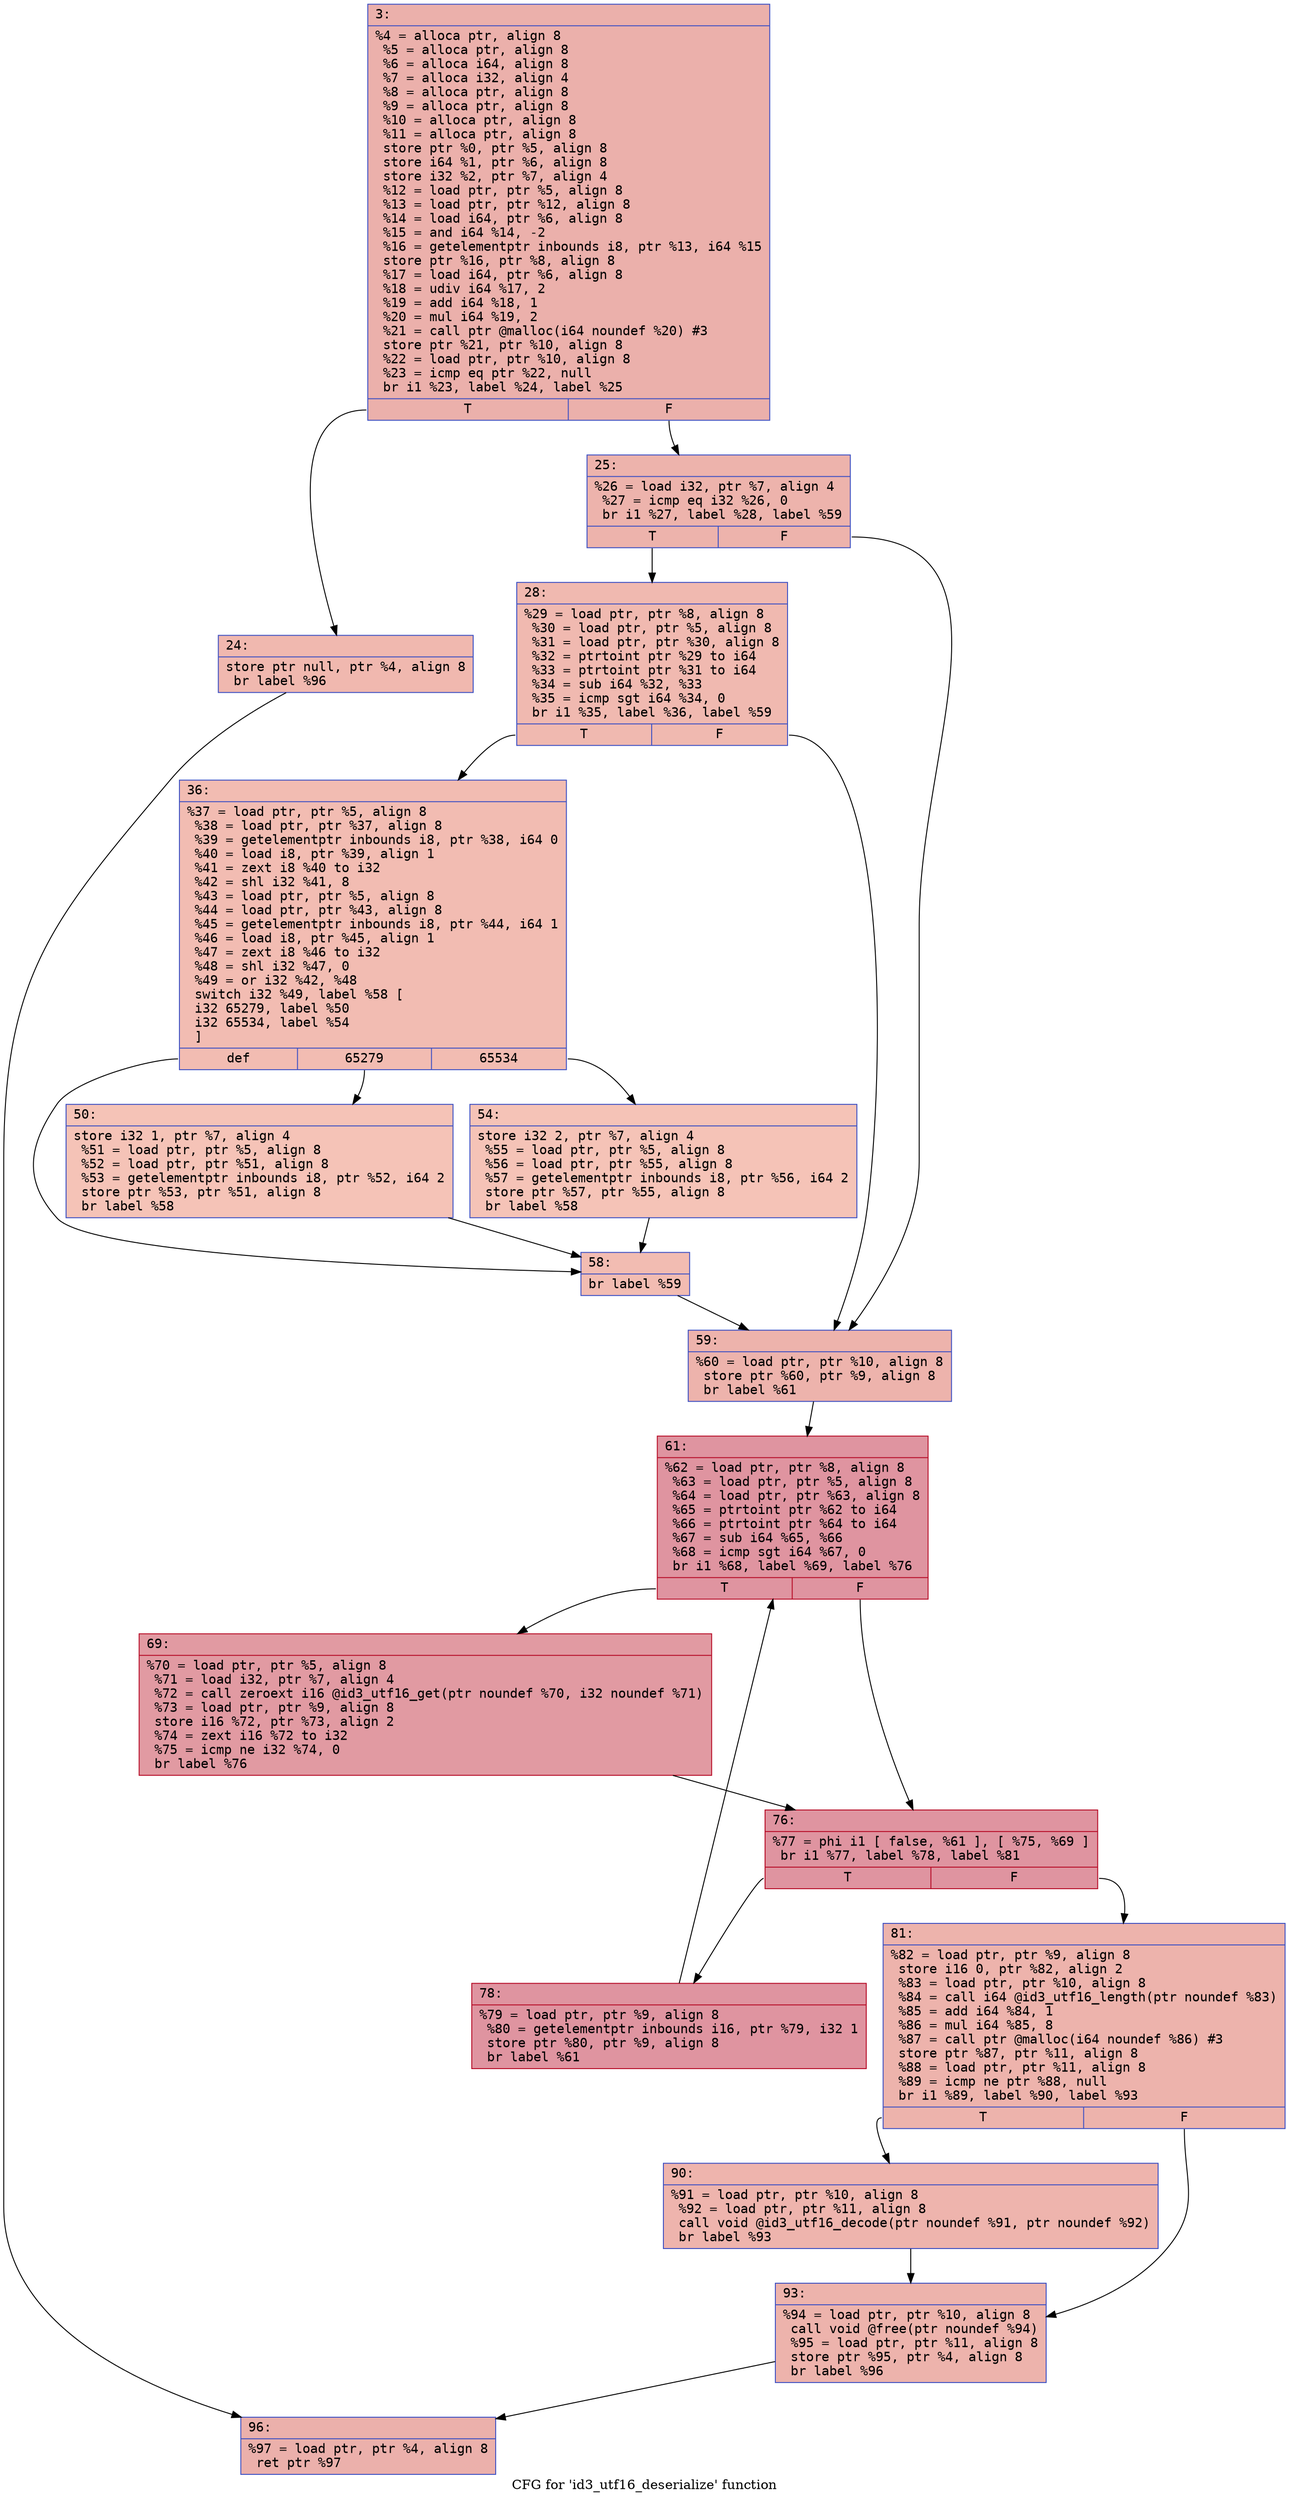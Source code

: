 digraph "CFG for 'id3_utf16_deserialize' function" {
	label="CFG for 'id3_utf16_deserialize' function";

	Node0x6000021e3610 [shape=record,color="#3d50c3ff", style=filled, fillcolor="#d24b4070" fontname="Courier",label="{3:\l|  %4 = alloca ptr, align 8\l  %5 = alloca ptr, align 8\l  %6 = alloca i64, align 8\l  %7 = alloca i32, align 4\l  %8 = alloca ptr, align 8\l  %9 = alloca ptr, align 8\l  %10 = alloca ptr, align 8\l  %11 = alloca ptr, align 8\l  store ptr %0, ptr %5, align 8\l  store i64 %1, ptr %6, align 8\l  store i32 %2, ptr %7, align 4\l  %12 = load ptr, ptr %5, align 8\l  %13 = load ptr, ptr %12, align 8\l  %14 = load i64, ptr %6, align 8\l  %15 = and i64 %14, -2\l  %16 = getelementptr inbounds i8, ptr %13, i64 %15\l  store ptr %16, ptr %8, align 8\l  %17 = load i64, ptr %6, align 8\l  %18 = udiv i64 %17, 2\l  %19 = add i64 %18, 1\l  %20 = mul i64 %19, 2\l  %21 = call ptr @malloc(i64 noundef %20) #3\l  store ptr %21, ptr %10, align 8\l  %22 = load ptr, ptr %10, align 8\l  %23 = icmp eq ptr %22, null\l  br i1 %23, label %24, label %25\l|{<s0>T|<s1>F}}"];
	Node0x6000021e3610:s0 -> Node0x6000021e3660[tooltip="3 -> 24\nProbability 37.50%" ];
	Node0x6000021e3610:s1 -> Node0x6000021e36b0[tooltip="3 -> 25\nProbability 62.50%" ];
	Node0x6000021e3660 [shape=record,color="#3d50c3ff", style=filled, fillcolor="#dc5d4a70" fontname="Courier",label="{24:\l|  store ptr null, ptr %4, align 8\l  br label %96\l}"];
	Node0x6000021e3660 -> Node0x6000021e3b10[tooltip="24 -> 96\nProbability 100.00%" ];
	Node0x6000021e36b0 [shape=record,color="#3d50c3ff", style=filled, fillcolor="#d6524470" fontname="Courier",label="{25:\l|  %26 = load i32, ptr %7, align 4\l  %27 = icmp eq i32 %26, 0\l  br i1 %27, label %28, label %59\l|{<s0>T|<s1>F}}"];
	Node0x6000021e36b0:s0 -> Node0x6000021e3700[tooltip="25 -> 28\nProbability 37.50%" ];
	Node0x6000021e36b0:s1 -> Node0x6000021e3890[tooltip="25 -> 59\nProbability 62.50%" ];
	Node0x6000021e3700 [shape=record,color="#3d50c3ff", style=filled, fillcolor="#de614d70" fontname="Courier",label="{28:\l|  %29 = load ptr, ptr %8, align 8\l  %30 = load ptr, ptr %5, align 8\l  %31 = load ptr, ptr %30, align 8\l  %32 = ptrtoint ptr %29 to i64\l  %33 = ptrtoint ptr %31 to i64\l  %34 = sub i64 %32, %33\l  %35 = icmp sgt i64 %34, 0\l  br i1 %35, label %36, label %59\l|{<s0>T|<s1>F}}"];
	Node0x6000021e3700:s0 -> Node0x6000021e3750[tooltip="28 -> 36\nProbability 62.50%" ];
	Node0x6000021e3700:s1 -> Node0x6000021e3890[tooltip="28 -> 59\nProbability 37.50%" ];
	Node0x6000021e3750 [shape=record,color="#3d50c3ff", style=filled, fillcolor="#e1675170" fontname="Courier",label="{36:\l|  %37 = load ptr, ptr %5, align 8\l  %38 = load ptr, ptr %37, align 8\l  %39 = getelementptr inbounds i8, ptr %38, i64 0\l  %40 = load i8, ptr %39, align 1\l  %41 = zext i8 %40 to i32\l  %42 = shl i32 %41, 8\l  %43 = load ptr, ptr %5, align 8\l  %44 = load ptr, ptr %43, align 8\l  %45 = getelementptr inbounds i8, ptr %44, i64 1\l  %46 = load i8, ptr %45, align 1\l  %47 = zext i8 %46 to i32\l  %48 = shl i32 %47, 0\l  %49 = or i32 %42, %48\l  switch i32 %49, label %58 [\l    i32 65279, label %50\l    i32 65534, label %54\l  ]\l|{<s0>def|<s1>65279|<s2>65534}}"];
	Node0x6000021e3750:s0 -> Node0x6000021e3840[tooltip="36 -> 58\nProbability 33.33%" ];
	Node0x6000021e3750:s1 -> Node0x6000021e37a0[tooltip="36 -> 50\nProbability 33.33%" ];
	Node0x6000021e3750:s2 -> Node0x6000021e37f0[tooltip="36 -> 54\nProbability 33.33%" ];
	Node0x6000021e37a0 [shape=record,color="#3d50c3ff", style=filled, fillcolor="#e8765c70" fontname="Courier",label="{50:\l|  store i32 1, ptr %7, align 4\l  %51 = load ptr, ptr %5, align 8\l  %52 = load ptr, ptr %51, align 8\l  %53 = getelementptr inbounds i8, ptr %52, i64 2\l  store ptr %53, ptr %51, align 8\l  br label %58\l}"];
	Node0x6000021e37a0 -> Node0x6000021e3840[tooltip="50 -> 58\nProbability 100.00%" ];
	Node0x6000021e37f0 [shape=record,color="#3d50c3ff", style=filled, fillcolor="#e8765c70" fontname="Courier",label="{54:\l|  store i32 2, ptr %7, align 4\l  %55 = load ptr, ptr %5, align 8\l  %56 = load ptr, ptr %55, align 8\l  %57 = getelementptr inbounds i8, ptr %56, i64 2\l  store ptr %57, ptr %55, align 8\l  br label %58\l}"];
	Node0x6000021e37f0 -> Node0x6000021e3840[tooltip="54 -> 58\nProbability 100.00%" ];
	Node0x6000021e3840 [shape=record,color="#3d50c3ff", style=filled, fillcolor="#e1675170" fontname="Courier",label="{58:\l|  br label %59\l}"];
	Node0x6000021e3840 -> Node0x6000021e3890[tooltip="58 -> 59\nProbability 100.00%" ];
	Node0x6000021e3890 [shape=record,color="#3d50c3ff", style=filled, fillcolor="#d6524470" fontname="Courier",label="{59:\l|  %60 = load ptr, ptr %10, align 8\l  store ptr %60, ptr %9, align 8\l  br label %61\l}"];
	Node0x6000021e3890 -> Node0x6000021e38e0[tooltip="59 -> 61\nProbability 100.00%" ];
	Node0x6000021e38e0 [shape=record,color="#b70d28ff", style=filled, fillcolor="#b70d2870" fontname="Courier",label="{61:\l|  %62 = load ptr, ptr %8, align 8\l  %63 = load ptr, ptr %5, align 8\l  %64 = load ptr, ptr %63, align 8\l  %65 = ptrtoint ptr %62 to i64\l  %66 = ptrtoint ptr %64 to i64\l  %67 = sub i64 %65, %66\l  %68 = icmp sgt i64 %67, 0\l  br i1 %68, label %69, label %76\l|{<s0>T|<s1>F}}"];
	Node0x6000021e38e0:s0 -> Node0x6000021e3930[tooltip="61 -> 69\nProbability 62.50%" ];
	Node0x6000021e38e0:s1 -> Node0x6000021e3980[tooltip="61 -> 76\nProbability 37.50%" ];
	Node0x6000021e3930 [shape=record,color="#b70d28ff", style=filled, fillcolor="#bb1b2c70" fontname="Courier",label="{69:\l|  %70 = load ptr, ptr %5, align 8\l  %71 = load i32, ptr %7, align 4\l  %72 = call zeroext i16 @id3_utf16_get(ptr noundef %70, i32 noundef %71)\l  %73 = load ptr, ptr %9, align 8\l  store i16 %72, ptr %73, align 2\l  %74 = zext i16 %72 to i32\l  %75 = icmp ne i32 %74, 0\l  br label %76\l}"];
	Node0x6000021e3930 -> Node0x6000021e3980[tooltip="69 -> 76\nProbability 100.00%" ];
	Node0x6000021e3980 [shape=record,color="#b70d28ff", style=filled, fillcolor="#b70d2870" fontname="Courier",label="{76:\l|  %77 = phi i1 [ false, %61 ], [ %75, %69 ]\l  br i1 %77, label %78, label %81\l|{<s0>T|<s1>F}}"];
	Node0x6000021e3980:s0 -> Node0x6000021e39d0[tooltip="76 -> 78\nProbability 96.88%" ];
	Node0x6000021e3980:s1 -> Node0x6000021e3a20[tooltip="76 -> 81\nProbability 3.12%" ];
	Node0x6000021e39d0 [shape=record,color="#b70d28ff", style=filled, fillcolor="#b70d2870" fontname="Courier",label="{78:\l|  %79 = load ptr, ptr %9, align 8\l  %80 = getelementptr inbounds i16, ptr %79, i32 1\l  store ptr %80, ptr %9, align 8\l  br label %61\l}"];
	Node0x6000021e39d0 -> Node0x6000021e38e0[tooltip="78 -> 61\nProbability 100.00%" ];
	Node0x6000021e3a20 [shape=record,color="#3d50c3ff", style=filled, fillcolor="#d6524470" fontname="Courier",label="{81:\l|  %82 = load ptr, ptr %9, align 8\l  store i16 0, ptr %82, align 2\l  %83 = load ptr, ptr %10, align 8\l  %84 = call i64 @id3_utf16_length(ptr noundef %83)\l  %85 = add i64 %84, 1\l  %86 = mul i64 %85, 8\l  %87 = call ptr @malloc(i64 noundef %86) #3\l  store ptr %87, ptr %11, align 8\l  %88 = load ptr, ptr %11, align 8\l  %89 = icmp ne ptr %88, null\l  br i1 %89, label %90, label %93\l|{<s0>T|<s1>F}}"];
	Node0x6000021e3a20:s0 -> Node0x6000021e3a70[tooltip="81 -> 90\nProbability 62.50%" ];
	Node0x6000021e3a20:s1 -> Node0x6000021e3ac0[tooltip="81 -> 93\nProbability 37.50%" ];
	Node0x6000021e3a70 [shape=record,color="#3d50c3ff", style=filled, fillcolor="#d8564670" fontname="Courier",label="{90:\l|  %91 = load ptr, ptr %10, align 8\l  %92 = load ptr, ptr %11, align 8\l  call void @id3_utf16_decode(ptr noundef %91, ptr noundef %92)\l  br label %93\l}"];
	Node0x6000021e3a70 -> Node0x6000021e3ac0[tooltip="90 -> 93\nProbability 100.00%" ];
	Node0x6000021e3ac0 [shape=record,color="#3d50c3ff", style=filled, fillcolor="#d6524470" fontname="Courier",label="{93:\l|  %94 = load ptr, ptr %10, align 8\l  call void @free(ptr noundef %94)\l  %95 = load ptr, ptr %11, align 8\l  store ptr %95, ptr %4, align 8\l  br label %96\l}"];
	Node0x6000021e3ac0 -> Node0x6000021e3b10[tooltip="93 -> 96\nProbability 100.00%" ];
	Node0x6000021e3b10 [shape=record,color="#3d50c3ff", style=filled, fillcolor="#d24b4070" fontname="Courier",label="{96:\l|  %97 = load ptr, ptr %4, align 8\l  ret ptr %97\l}"];
}
